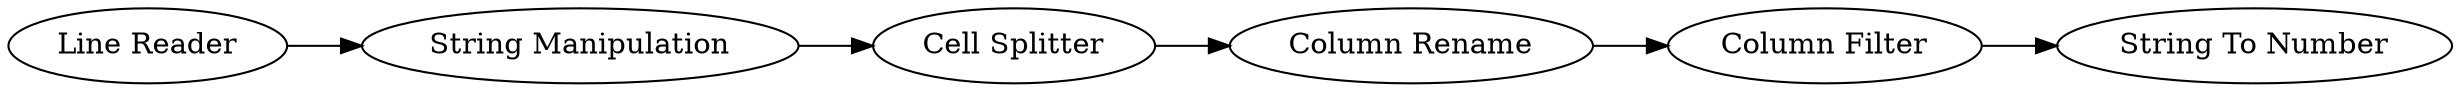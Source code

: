digraph {
	5 -> 4
	8 -> 7
	2 -> 5
	4 -> 6
	6 -> 8
	5 [label="String Manipulation"]
	7 [label="String To Number"]
	4 [label="Cell Splitter"]
	6 [label="Column Rename"]
	8 [label="Column Filter"]
	2 [label="Line Reader"]
	rankdir=LR
}
